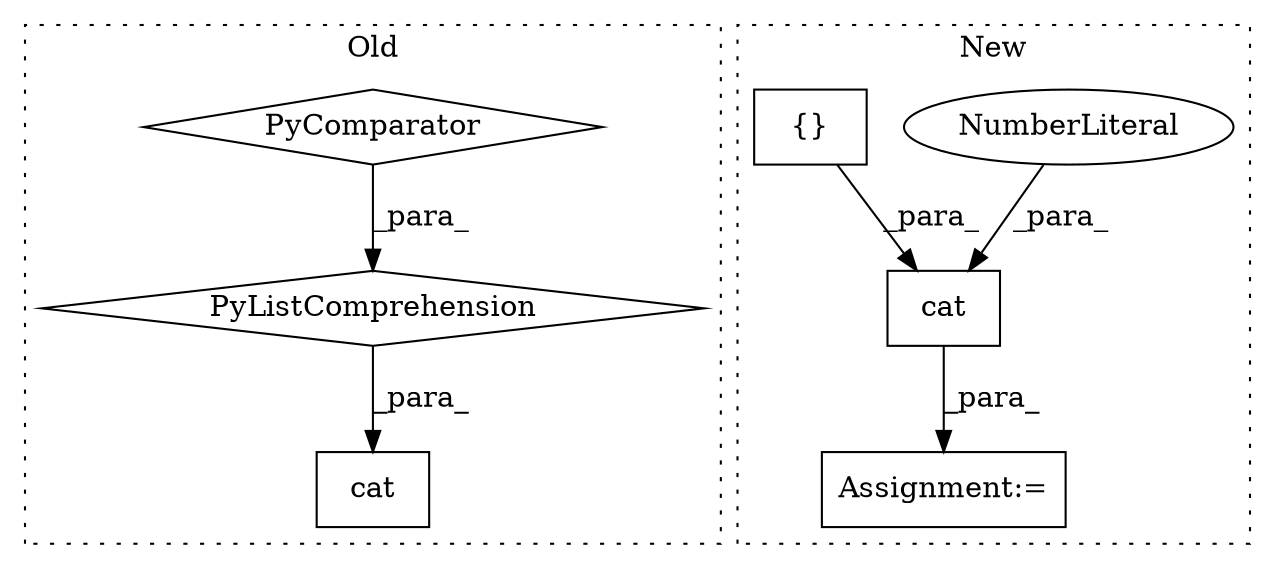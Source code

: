 digraph G {
subgraph cluster0 {
1 [label="PyComparator" a="113" s="3503" l="38" shape="diamond"];
3 [label="PyListComprehension" a="109" s="3353" l="196" shape="diamond"];
7 [label="cat" a="32" s="3338,3545" l="15,1" shape="box"];
label = "Old";
style="dotted";
}
subgraph cluster1 {
2 [label="cat" a="32" s="4004,4014" l="4,1" shape="box"];
4 [label="Assignment:=" a="7" s="3997" l="1" shape="box"];
5 [label="NumberLiteral" a="34" s="4013" l="1" shape="ellipse"];
6 [label="{}" a="4" s="3746" l="2" shape="box"];
label = "New";
style="dotted";
}
1 -> 3 [label="_para_"];
2 -> 4 [label="_para_"];
3 -> 7 [label="_para_"];
5 -> 2 [label="_para_"];
6 -> 2 [label="_para_"];
}
